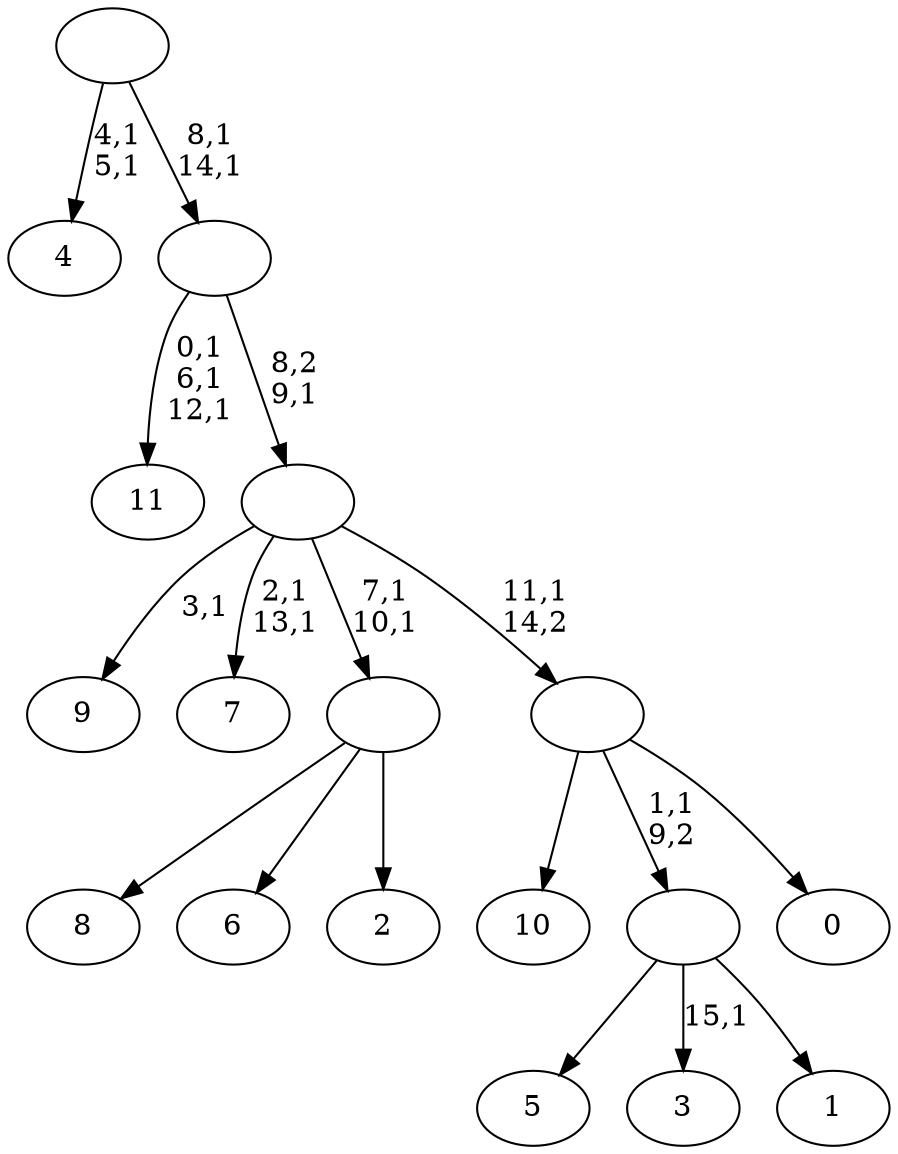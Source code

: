 digraph T {
	28 [label="11"]
	24 [label="10"]
	23 [label="9"]
	21 [label="8"]
	20 [label="7"]
	17 [label="6"]
	16 [label="5"]
	15 [label="4"]
	12 [label="3"]
	10 [label="2"]
	9 [label=""]
	7 [label="1"]
	6 [label=""]
	5 [label="0"]
	4 [label=""]
	3 [label=""]
	2 [label=""]
	0 [label=""]
	9 -> 21 [label=""]
	9 -> 17 [label=""]
	9 -> 10 [label=""]
	6 -> 12 [label="15,1"]
	6 -> 16 [label=""]
	6 -> 7 [label=""]
	4 -> 24 [label=""]
	4 -> 6 [label="1,1\n9,2"]
	4 -> 5 [label=""]
	3 -> 9 [label="7,1\n10,1"]
	3 -> 20 [label="2,1\n13,1"]
	3 -> 23 [label="3,1"]
	3 -> 4 [label="11,1\n14,2"]
	2 -> 28 [label="0,1\n6,1\n12,1"]
	2 -> 3 [label="8,2\n9,1"]
	0 -> 2 [label="8,1\n14,1"]
	0 -> 15 [label="4,1\n5,1"]
}
